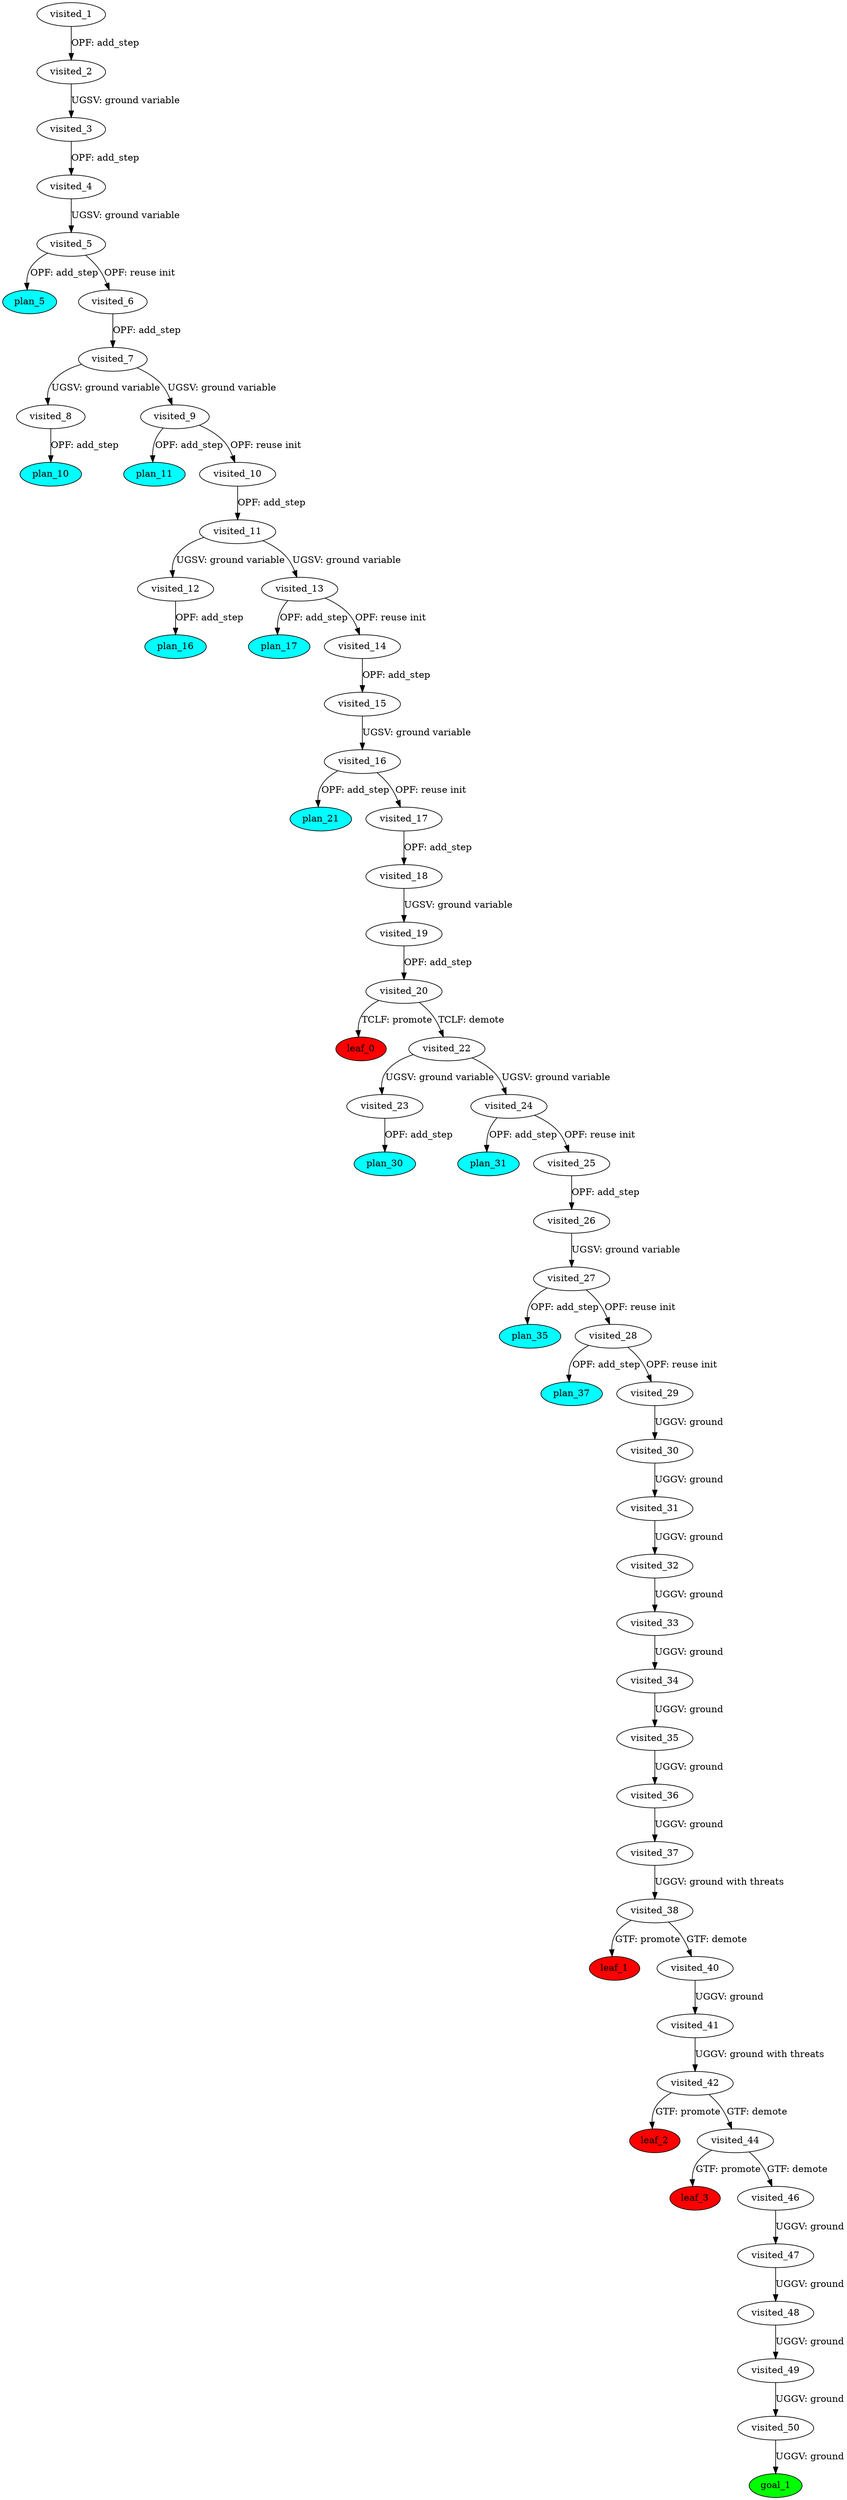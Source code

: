 digraph {
	"2571f3eb-4636-3c51-1838-8df39400ed89" [label=plan_0 fillcolor=cyan style=filled]
	"2571f3eb-4636-3c51-1838-8df39400ed89" [label=visited_1 fillcolor=white style=filled]
	"3d2cf1df-03d2-0b95-7695-733284899db3" [label=plan_1 fillcolor=cyan style=filled]
	"2571f3eb-4636-3c51-1838-8df39400ed89" -> "3d2cf1df-03d2-0b95-7695-733284899db3" [label="OPF: add_step"]
	"3d2cf1df-03d2-0b95-7695-733284899db3" [label=visited_2 fillcolor=white style=filled]
	"343bcfbc-63ba-2290-a0b9-2ef157ae6c2c" [label=plan_2 fillcolor=cyan style=filled]
	"3d2cf1df-03d2-0b95-7695-733284899db3" -> "343bcfbc-63ba-2290-a0b9-2ef157ae6c2c" [label="UGSV: ground variable"]
	"343bcfbc-63ba-2290-a0b9-2ef157ae6c2c" [label=visited_3 fillcolor=white style=filled]
	"6251210a-f89d-96d8-b63d-4b33af4b1d13" [label=plan_3 fillcolor=cyan style=filled]
	"343bcfbc-63ba-2290-a0b9-2ef157ae6c2c" -> "6251210a-f89d-96d8-b63d-4b33af4b1d13" [label="OPF: add_step"]
	"6251210a-f89d-96d8-b63d-4b33af4b1d13" [label=visited_4 fillcolor=white style=filled]
	"2f8837c2-ae9f-b35b-9858-b9c8ed9c1156" [label=plan_4 fillcolor=cyan style=filled]
	"6251210a-f89d-96d8-b63d-4b33af4b1d13" -> "2f8837c2-ae9f-b35b-9858-b9c8ed9c1156" [label="UGSV: ground variable"]
	"2f8837c2-ae9f-b35b-9858-b9c8ed9c1156" [label=visited_5 fillcolor=white style=filled]
	"5a71a7e2-e384-3988-0afa-e57e779960de" [label=plan_5 fillcolor=cyan style=filled]
	"2f8837c2-ae9f-b35b-9858-b9c8ed9c1156" -> "5a71a7e2-e384-3988-0afa-e57e779960de" [label="OPF: add_step"]
	"28292830-af01-1e9d-103c-e538bd8b6ac1" [label=plan_6 fillcolor=cyan style=filled]
	"2f8837c2-ae9f-b35b-9858-b9c8ed9c1156" -> "28292830-af01-1e9d-103c-e538bd8b6ac1" [label="OPF: reuse init"]
	"28292830-af01-1e9d-103c-e538bd8b6ac1" [label=visited_6 fillcolor=white style=filled]
	"a2c153ff-274a-f922-07a7-9ead62b7ec1b" [label=plan_7 fillcolor=cyan style=filled]
	"28292830-af01-1e9d-103c-e538bd8b6ac1" -> "a2c153ff-274a-f922-07a7-9ead62b7ec1b" [label="OPF: add_step"]
	"a2c153ff-274a-f922-07a7-9ead62b7ec1b" [label=visited_7 fillcolor=white style=filled]
	"ef5cec03-8917-1c5e-8ad9-2d2dc60576d9" [label=plan_8 fillcolor=cyan style=filled]
	"a2c153ff-274a-f922-07a7-9ead62b7ec1b" -> "ef5cec03-8917-1c5e-8ad9-2d2dc60576d9" [label="UGSV: ground variable"]
	"48ddd365-1944-bf94-f804-a8c1d803e7dc" [label=plan_9 fillcolor=cyan style=filled]
	"a2c153ff-274a-f922-07a7-9ead62b7ec1b" -> "48ddd365-1944-bf94-f804-a8c1d803e7dc" [label="UGSV: ground variable"]
	"ef5cec03-8917-1c5e-8ad9-2d2dc60576d9" [label=visited_8 fillcolor=white style=filled]
	"a2bd6e59-8a82-94d8-4cfc-a6df866c8bf9" [label=plan_10 fillcolor=cyan style=filled]
	"ef5cec03-8917-1c5e-8ad9-2d2dc60576d9" -> "a2bd6e59-8a82-94d8-4cfc-a6df866c8bf9" [label="OPF: add_step"]
	"48ddd365-1944-bf94-f804-a8c1d803e7dc" [label=visited_9 fillcolor=white style=filled]
	"b003ac94-24ed-c914-d2bc-b3cd5017d830" [label=plan_11 fillcolor=cyan style=filled]
	"48ddd365-1944-bf94-f804-a8c1d803e7dc" -> "b003ac94-24ed-c914-d2bc-b3cd5017d830" [label="OPF: add_step"]
	"b949a1c4-96f9-ab6d-5587-76f0597fc029" [label=plan_12 fillcolor=cyan style=filled]
	"48ddd365-1944-bf94-f804-a8c1d803e7dc" -> "b949a1c4-96f9-ab6d-5587-76f0597fc029" [label="OPF: reuse init"]
	"b949a1c4-96f9-ab6d-5587-76f0597fc029" [label=visited_10 fillcolor=white style=filled]
	"e473b57e-1c20-393e-ecfe-257a71d4d57f" [label=plan_13 fillcolor=cyan style=filled]
	"b949a1c4-96f9-ab6d-5587-76f0597fc029" -> "e473b57e-1c20-393e-ecfe-257a71d4d57f" [label="OPF: add_step"]
	"e473b57e-1c20-393e-ecfe-257a71d4d57f" [label=visited_11 fillcolor=white style=filled]
	"10cd00a8-6abb-e5f4-3bfd-def41c053332" [label=plan_14 fillcolor=cyan style=filled]
	"e473b57e-1c20-393e-ecfe-257a71d4d57f" -> "10cd00a8-6abb-e5f4-3bfd-def41c053332" [label="UGSV: ground variable"]
	"bb66536c-a853-78fd-f4b4-ee7f56348e48" [label=plan_15 fillcolor=cyan style=filled]
	"e473b57e-1c20-393e-ecfe-257a71d4d57f" -> "bb66536c-a853-78fd-f4b4-ee7f56348e48" [label="UGSV: ground variable"]
	"10cd00a8-6abb-e5f4-3bfd-def41c053332" [label=visited_12 fillcolor=white style=filled]
	"4efbda70-6620-d1de-38e1-e6909d907493" [label=plan_16 fillcolor=cyan style=filled]
	"10cd00a8-6abb-e5f4-3bfd-def41c053332" -> "4efbda70-6620-d1de-38e1-e6909d907493" [label="OPF: add_step"]
	"bb66536c-a853-78fd-f4b4-ee7f56348e48" [label=visited_13 fillcolor=white style=filled]
	"210606cb-b9bc-158c-1bcb-d363bb9ec6cc" [label=plan_17 fillcolor=cyan style=filled]
	"bb66536c-a853-78fd-f4b4-ee7f56348e48" -> "210606cb-b9bc-158c-1bcb-d363bb9ec6cc" [label="OPF: add_step"]
	"9aa9a1e0-ac2b-bfc1-f26a-3e6861dc101a" [label=plan_18 fillcolor=cyan style=filled]
	"bb66536c-a853-78fd-f4b4-ee7f56348e48" -> "9aa9a1e0-ac2b-bfc1-f26a-3e6861dc101a" [label="OPF: reuse init"]
	"9aa9a1e0-ac2b-bfc1-f26a-3e6861dc101a" [label=visited_14 fillcolor=white style=filled]
	"207fa796-9689-de02-c40d-10ece65f76ee" [label=plan_19 fillcolor=cyan style=filled]
	"9aa9a1e0-ac2b-bfc1-f26a-3e6861dc101a" -> "207fa796-9689-de02-c40d-10ece65f76ee" [label="OPF: add_step"]
	"207fa796-9689-de02-c40d-10ece65f76ee" [label=visited_15 fillcolor=white style=filled]
	"7a86f345-d510-ab14-99b4-d8c34668f7b6" [label=plan_20 fillcolor=cyan style=filled]
	"207fa796-9689-de02-c40d-10ece65f76ee" -> "7a86f345-d510-ab14-99b4-d8c34668f7b6" [label="UGSV: ground variable"]
	"7a86f345-d510-ab14-99b4-d8c34668f7b6" [label=visited_16 fillcolor=white style=filled]
	"1b58ca68-9cfb-0d14-ff79-57066549fb21" [label=plan_21 fillcolor=cyan style=filled]
	"7a86f345-d510-ab14-99b4-d8c34668f7b6" -> "1b58ca68-9cfb-0d14-ff79-57066549fb21" [label="OPF: add_step"]
	"28c6a33d-1836-ee28-0627-2dff9f099c4d" [label=plan_22 fillcolor=cyan style=filled]
	"7a86f345-d510-ab14-99b4-d8c34668f7b6" -> "28c6a33d-1836-ee28-0627-2dff9f099c4d" [label="OPF: reuse init"]
	"28c6a33d-1836-ee28-0627-2dff9f099c4d" [label=visited_17 fillcolor=white style=filled]
	"1ef3f101-d9ab-17d2-78ce-4aabc0b3cabf" [label=plan_23 fillcolor=cyan style=filled]
	"28c6a33d-1836-ee28-0627-2dff9f099c4d" -> "1ef3f101-d9ab-17d2-78ce-4aabc0b3cabf" [label="OPF: add_step"]
	"1ef3f101-d9ab-17d2-78ce-4aabc0b3cabf" [label=visited_18 fillcolor=white style=filled]
	"f3f3f5ae-8afb-5d9e-8e2d-16d26c396356" [label=plan_24 fillcolor=cyan style=filled]
	"1ef3f101-d9ab-17d2-78ce-4aabc0b3cabf" -> "f3f3f5ae-8afb-5d9e-8e2d-16d26c396356" [label="UGSV: ground variable"]
	"f3f3f5ae-8afb-5d9e-8e2d-16d26c396356" [label=visited_19 fillcolor=white style=filled]
	"568c55a7-aa1a-3e4a-a2b2-b31862c8696b" [label=plan_25 fillcolor=cyan style=filled]
	"f3f3f5ae-8afb-5d9e-8e2d-16d26c396356" -> "568c55a7-aa1a-3e4a-a2b2-b31862c8696b" [label="OPF: add_step"]
	"568c55a7-aa1a-3e4a-a2b2-b31862c8696b" [label=visited_20 fillcolor=white style=filled]
	"f8c3145f-30ed-25c6-49f6-8ce8c53042f0" [label=plan_26 fillcolor=cyan style=filled]
	"568c55a7-aa1a-3e4a-a2b2-b31862c8696b" -> "f8c3145f-30ed-25c6-49f6-8ce8c53042f0" [label="TCLF: promote"]
	"f31a382f-3e5e-8eab-3b80-f6e11e033c67" [label=plan_27 fillcolor=cyan style=filled]
	"568c55a7-aa1a-3e4a-a2b2-b31862c8696b" -> "f31a382f-3e5e-8eab-3b80-f6e11e033c67" [label="TCLF: demote"]
	"f8c3145f-30ed-25c6-49f6-8ce8c53042f0" [label=visited_21 fillcolor=white style=filled]
	"f8c3145f-30ed-25c6-49f6-8ce8c53042f0" [label=leaf_0 fillcolor=red style=filled]
	"f31a382f-3e5e-8eab-3b80-f6e11e033c67" [label=visited_22 fillcolor=white style=filled]
	"24310afd-b1dc-4ca3-1798-8dc11e1a9d64" [label=plan_28 fillcolor=cyan style=filled]
	"f31a382f-3e5e-8eab-3b80-f6e11e033c67" -> "24310afd-b1dc-4ca3-1798-8dc11e1a9d64" [label="UGSV: ground variable"]
	"bed83530-7d32-9c4d-ee6c-555cafd1cb53" [label=plan_29 fillcolor=cyan style=filled]
	"f31a382f-3e5e-8eab-3b80-f6e11e033c67" -> "bed83530-7d32-9c4d-ee6c-555cafd1cb53" [label="UGSV: ground variable"]
	"24310afd-b1dc-4ca3-1798-8dc11e1a9d64" [label=visited_23 fillcolor=white style=filled]
	"ca56c07a-b881-c304-6fd1-80dd0d506421" [label=plan_30 fillcolor=cyan style=filled]
	"24310afd-b1dc-4ca3-1798-8dc11e1a9d64" -> "ca56c07a-b881-c304-6fd1-80dd0d506421" [label="OPF: add_step"]
	"bed83530-7d32-9c4d-ee6c-555cafd1cb53" [label=visited_24 fillcolor=white style=filled]
	"98f70ef7-018e-6dae-d8d0-9001485752c6" [label=plan_31 fillcolor=cyan style=filled]
	"bed83530-7d32-9c4d-ee6c-555cafd1cb53" -> "98f70ef7-018e-6dae-d8d0-9001485752c6" [label="OPF: add_step"]
	"86ed28c8-c311-cee3-fc0c-e0803e562fdd" [label=plan_32 fillcolor=cyan style=filled]
	"bed83530-7d32-9c4d-ee6c-555cafd1cb53" -> "86ed28c8-c311-cee3-fc0c-e0803e562fdd" [label="OPF: reuse init"]
	"86ed28c8-c311-cee3-fc0c-e0803e562fdd" [label=visited_25 fillcolor=white style=filled]
	"213b220a-d6bd-6a81-8bbe-5adfee3cbee9" [label=plan_33 fillcolor=cyan style=filled]
	"86ed28c8-c311-cee3-fc0c-e0803e562fdd" -> "213b220a-d6bd-6a81-8bbe-5adfee3cbee9" [label="OPF: add_step"]
	"213b220a-d6bd-6a81-8bbe-5adfee3cbee9" [label=visited_26 fillcolor=white style=filled]
	"6dd28577-83bf-e55c-4349-cfa2abcfe1cb" [label=plan_34 fillcolor=cyan style=filled]
	"213b220a-d6bd-6a81-8bbe-5adfee3cbee9" -> "6dd28577-83bf-e55c-4349-cfa2abcfe1cb" [label="UGSV: ground variable"]
	"6dd28577-83bf-e55c-4349-cfa2abcfe1cb" [label=visited_27 fillcolor=white style=filled]
	"0f33d49d-989c-4f8b-6f05-afb7a8f92eb4" [label=plan_35 fillcolor=cyan style=filled]
	"6dd28577-83bf-e55c-4349-cfa2abcfe1cb" -> "0f33d49d-989c-4f8b-6f05-afb7a8f92eb4" [label="OPF: add_step"]
	"ff7726a1-a0f9-895f-02db-f4aa9a1ae500" [label=plan_36 fillcolor=cyan style=filled]
	"6dd28577-83bf-e55c-4349-cfa2abcfe1cb" -> "ff7726a1-a0f9-895f-02db-f4aa9a1ae500" [label="OPF: reuse init"]
	"ff7726a1-a0f9-895f-02db-f4aa9a1ae500" [label=visited_28 fillcolor=white style=filled]
	"0393ef70-1ceb-f53a-a264-25dd6be74816" [label=plan_37 fillcolor=cyan style=filled]
	"ff7726a1-a0f9-895f-02db-f4aa9a1ae500" -> "0393ef70-1ceb-f53a-a264-25dd6be74816" [label="OPF: add_step"]
	"d3d4297d-c54b-d323-dd90-14f55c259f06" [label=plan_38 fillcolor=cyan style=filled]
	"ff7726a1-a0f9-895f-02db-f4aa9a1ae500" -> "d3d4297d-c54b-d323-dd90-14f55c259f06" [label="OPF: reuse init"]
	"d3d4297d-c54b-d323-dd90-14f55c259f06" [label=visited_29 fillcolor=white style=filled]
	"67fad381-7f0d-968c-70f8-35cdca854e7d" [label=plan_39 fillcolor=cyan style=filled]
	"d3d4297d-c54b-d323-dd90-14f55c259f06" -> "67fad381-7f0d-968c-70f8-35cdca854e7d" [label="UGGV: ground"]
	"67fad381-7f0d-968c-70f8-35cdca854e7d" [label=visited_30 fillcolor=white style=filled]
	"c54bcffd-ba47-81da-f14c-bf037ca55cce" [label=plan_40 fillcolor=cyan style=filled]
	"67fad381-7f0d-968c-70f8-35cdca854e7d" -> "c54bcffd-ba47-81da-f14c-bf037ca55cce" [label="UGGV: ground"]
	"c54bcffd-ba47-81da-f14c-bf037ca55cce" [label=visited_31 fillcolor=white style=filled]
	"e9da8158-8bf9-1ebb-7717-2943e34edc2b" [label=plan_41 fillcolor=cyan style=filled]
	"c54bcffd-ba47-81da-f14c-bf037ca55cce" -> "e9da8158-8bf9-1ebb-7717-2943e34edc2b" [label="UGGV: ground"]
	"e9da8158-8bf9-1ebb-7717-2943e34edc2b" [label=visited_32 fillcolor=white style=filled]
	"1f717ea9-78b7-bc73-8120-8bc3c812ac68" [label=plan_42 fillcolor=cyan style=filled]
	"e9da8158-8bf9-1ebb-7717-2943e34edc2b" -> "1f717ea9-78b7-bc73-8120-8bc3c812ac68" [label="UGGV: ground"]
	"1f717ea9-78b7-bc73-8120-8bc3c812ac68" [label=visited_33 fillcolor=white style=filled]
	"832b8951-028b-29ea-da86-5fe730901f6e" [label=plan_43 fillcolor=cyan style=filled]
	"1f717ea9-78b7-bc73-8120-8bc3c812ac68" -> "832b8951-028b-29ea-da86-5fe730901f6e" [label="UGGV: ground"]
	"832b8951-028b-29ea-da86-5fe730901f6e" [label=visited_34 fillcolor=white style=filled]
	"f3d5a982-d133-d163-4111-563ea060f2d6" [label=plan_44 fillcolor=cyan style=filled]
	"832b8951-028b-29ea-da86-5fe730901f6e" -> "f3d5a982-d133-d163-4111-563ea060f2d6" [label="UGGV: ground"]
	"f3d5a982-d133-d163-4111-563ea060f2d6" [label=visited_35 fillcolor=white style=filled]
	"7f169571-9a5b-efa1-35fd-fb4380ad2d72" [label=plan_45 fillcolor=cyan style=filled]
	"f3d5a982-d133-d163-4111-563ea060f2d6" -> "7f169571-9a5b-efa1-35fd-fb4380ad2d72" [label="UGGV: ground"]
	"7f169571-9a5b-efa1-35fd-fb4380ad2d72" [label=visited_36 fillcolor=white style=filled]
	"0a16bacc-ea8c-4e2d-0063-20fd218dab7e" [label=plan_46 fillcolor=cyan style=filled]
	"7f169571-9a5b-efa1-35fd-fb4380ad2d72" -> "0a16bacc-ea8c-4e2d-0063-20fd218dab7e" [label="UGGV: ground"]
	"0a16bacc-ea8c-4e2d-0063-20fd218dab7e" [label=visited_37 fillcolor=white style=filled]
	"6d661971-55a8-f18d-9e03-ceaf214ba8a8" [label=plan_47 fillcolor=cyan style=filled]
	"0a16bacc-ea8c-4e2d-0063-20fd218dab7e" -> "6d661971-55a8-f18d-9e03-ceaf214ba8a8" [label="UGGV: ground with threats"]
	"6d661971-55a8-f18d-9e03-ceaf214ba8a8" [label=visited_38 fillcolor=white style=filled]
	"fee1541e-8a74-37f2-9038-9b6682147994" [label=plan_48 fillcolor=cyan style=filled]
	"6d661971-55a8-f18d-9e03-ceaf214ba8a8" -> "fee1541e-8a74-37f2-9038-9b6682147994" [label="GTF: promote"]
	"4f618aed-7078-0fb1-5a91-8875603e10d2" [label=plan_49 fillcolor=cyan style=filled]
	"6d661971-55a8-f18d-9e03-ceaf214ba8a8" -> "4f618aed-7078-0fb1-5a91-8875603e10d2" [label="GTF: demote"]
	"fee1541e-8a74-37f2-9038-9b6682147994" [label=visited_39 fillcolor=white style=filled]
	"fee1541e-8a74-37f2-9038-9b6682147994" [label=leaf_1 fillcolor=red style=filled]
	"4f618aed-7078-0fb1-5a91-8875603e10d2" [label=visited_40 fillcolor=white style=filled]
	"9608ac0b-c5d7-ba8d-f125-10d9805a6389" [label=plan_50 fillcolor=cyan style=filled]
	"4f618aed-7078-0fb1-5a91-8875603e10d2" -> "9608ac0b-c5d7-ba8d-f125-10d9805a6389" [label="UGGV: ground"]
	"9608ac0b-c5d7-ba8d-f125-10d9805a6389" [label=visited_41 fillcolor=white style=filled]
	"d05ba223-dadc-0f3a-7720-ca036694b7f5" [label=plan_51 fillcolor=cyan style=filled]
	"9608ac0b-c5d7-ba8d-f125-10d9805a6389" -> "d05ba223-dadc-0f3a-7720-ca036694b7f5" [label="UGGV: ground with threats"]
	"d05ba223-dadc-0f3a-7720-ca036694b7f5" [label=visited_42 fillcolor=white style=filled]
	"bfd16b20-6e79-2b82-04ad-bb48a3939c00" [label=plan_52 fillcolor=cyan style=filled]
	"d05ba223-dadc-0f3a-7720-ca036694b7f5" -> "bfd16b20-6e79-2b82-04ad-bb48a3939c00" [label="GTF: promote"]
	"d95c2fe1-b372-1438-9139-91b210cc33af" [label=plan_53 fillcolor=cyan style=filled]
	"d05ba223-dadc-0f3a-7720-ca036694b7f5" -> "d95c2fe1-b372-1438-9139-91b210cc33af" [label="GTF: demote"]
	"bfd16b20-6e79-2b82-04ad-bb48a3939c00" [label=visited_43 fillcolor=white style=filled]
	"bfd16b20-6e79-2b82-04ad-bb48a3939c00" [label=leaf_2 fillcolor=red style=filled]
	"d95c2fe1-b372-1438-9139-91b210cc33af" [label=visited_44 fillcolor=white style=filled]
	"5ba7d264-eaff-786b-7e88-360cbf43afdf" [label=plan_54 fillcolor=cyan style=filled]
	"d95c2fe1-b372-1438-9139-91b210cc33af" -> "5ba7d264-eaff-786b-7e88-360cbf43afdf" [label="GTF: promote"]
	"8623f5ac-37b9-dd6e-009d-cfae021ac68a" [label=plan_55 fillcolor=cyan style=filled]
	"d95c2fe1-b372-1438-9139-91b210cc33af" -> "8623f5ac-37b9-dd6e-009d-cfae021ac68a" [label="GTF: demote"]
	"5ba7d264-eaff-786b-7e88-360cbf43afdf" [label=visited_45 fillcolor=white style=filled]
	"5ba7d264-eaff-786b-7e88-360cbf43afdf" [label=leaf_3 fillcolor=red style=filled]
	"8623f5ac-37b9-dd6e-009d-cfae021ac68a" [label=visited_46 fillcolor=white style=filled]
	"e1a4a9a2-b856-61ec-cfd3-38c213ace073" [label=plan_56 fillcolor=cyan style=filled]
	"8623f5ac-37b9-dd6e-009d-cfae021ac68a" -> "e1a4a9a2-b856-61ec-cfd3-38c213ace073" [label="UGGV: ground"]
	"e1a4a9a2-b856-61ec-cfd3-38c213ace073" [label=visited_47 fillcolor=white style=filled]
	"41e3806c-0e54-88b0-a5ea-8e204c7d681a" [label=plan_57 fillcolor=cyan style=filled]
	"e1a4a9a2-b856-61ec-cfd3-38c213ace073" -> "41e3806c-0e54-88b0-a5ea-8e204c7d681a" [label="UGGV: ground"]
	"41e3806c-0e54-88b0-a5ea-8e204c7d681a" [label=visited_48 fillcolor=white style=filled]
	"8a770fe1-8eef-6fba-e000-80bb347bd950" [label=plan_58 fillcolor=cyan style=filled]
	"41e3806c-0e54-88b0-a5ea-8e204c7d681a" -> "8a770fe1-8eef-6fba-e000-80bb347bd950" [label="UGGV: ground"]
	"8a770fe1-8eef-6fba-e000-80bb347bd950" [label=visited_49 fillcolor=white style=filled]
	"d9b8aab4-5a81-b2f3-169b-97c200a01978" [label=plan_59 fillcolor=cyan style=filled]
	"8a770fe1-8eef-6fba-e000-80bb347bd950" -> "d9b8aab4-5a81-b2f3-169b-97c200a01978" [label="UGGV: ground"]
	"d9b8aab4-5a81-b2f3-169b-97c200a01978" [label=visited_50 fillcolor=white style=filled]
	"f6cc5177-5a69-2370-11f3-3e26345b3e3e" [label=plan_60 fillcolor=cyan style=filled]
	"d9b8aab4-5a81-b2f3-169b-97c200a01978" -> "f6cc5177-5a69-2370-11f3-3e26345b3e3e" [label="UGGV: ground"]
	"f6cc5177-5a69-2370-11f3-3e26345b3e3e" [label=visited_51 fillcolor=white style=filled]
	"f6cc5177-5a69-2370-11f3-3e26345b3e3e" [label=goal_1 fillcolor=green style=filled]
}
